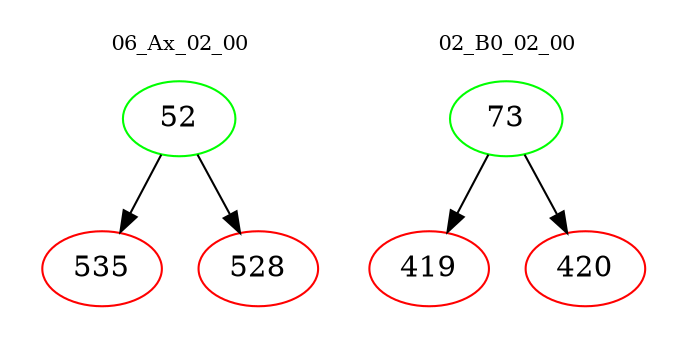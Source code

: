 digraph{
subgraph cluster_0 {
color = white
label = "06_Ax_02_00";
fontsize=10;
T0_52 [label="52", color="green"]
T0_52 -> T0_535 [color="black"]
T0_535 [label="535", color="red"]
T0_52 -> T0_528 [color="black"]
T0_528 [label="528", color="red"]
}
subgraph cluster_1 {
color = white
label = "02_B0_02_00";
fontsize=10;
T1_73 [label="73", color="green"]
T1_73 -> T1_419 [color="black"]
T1_419 [label="419", color="red"]
T1_73 -> T1_420 [color="black"]
T1_420 [label="420", color="red"]
}
}
